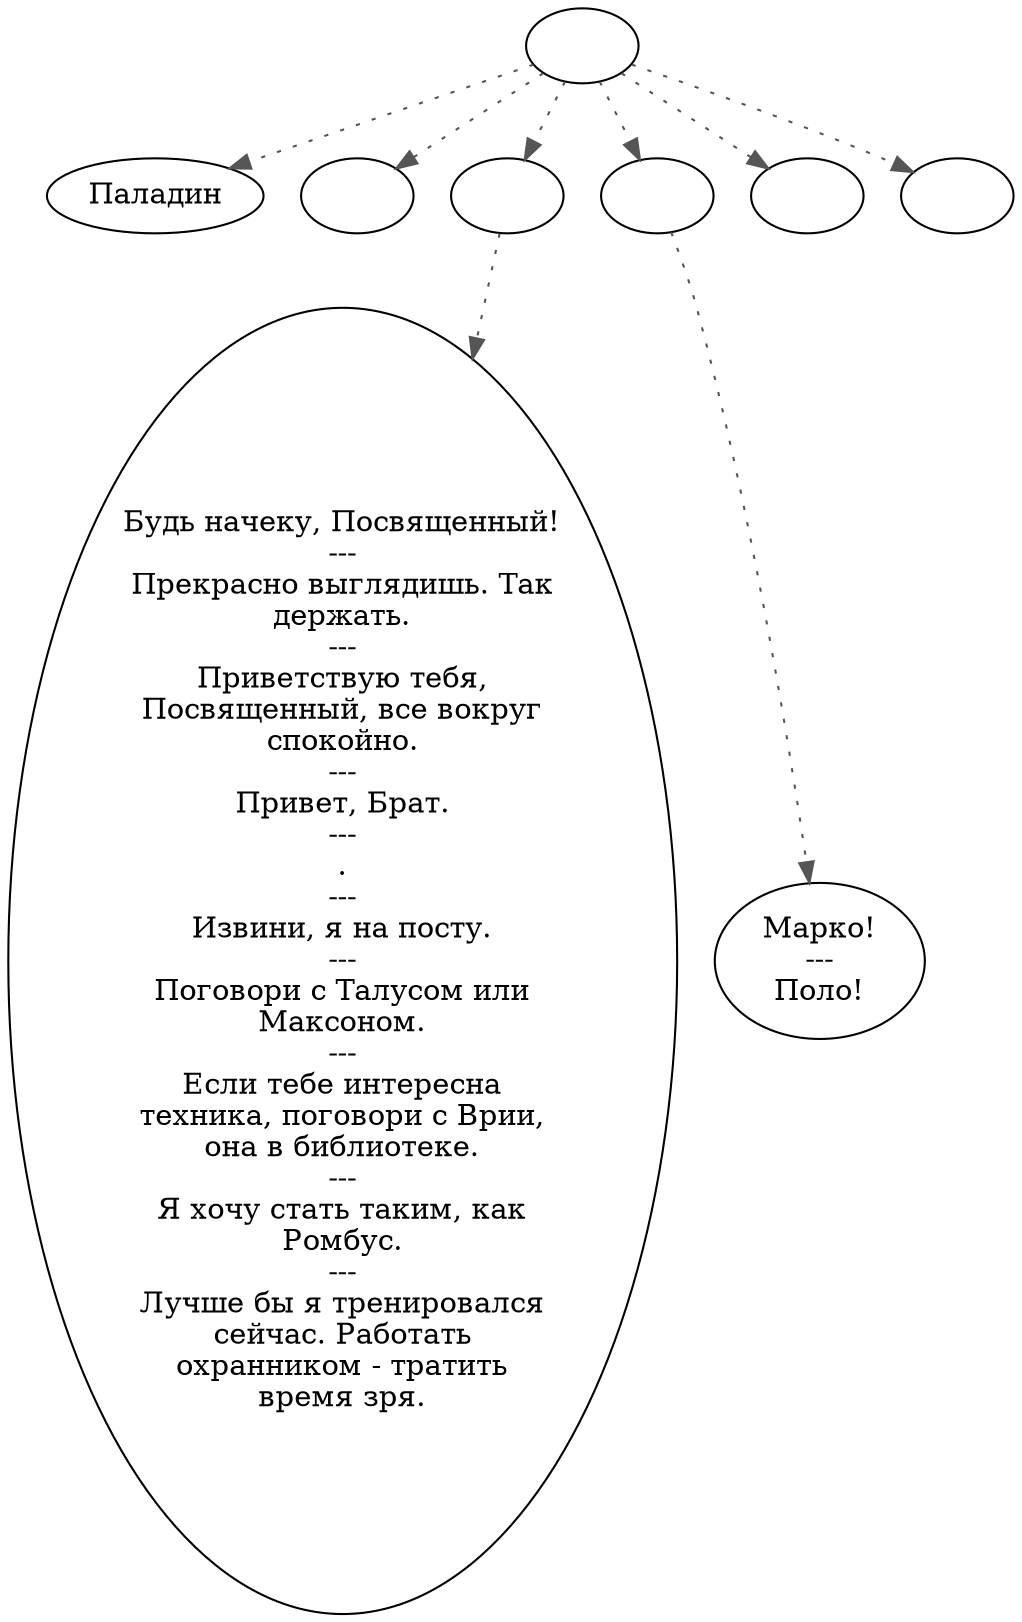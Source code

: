 digraph paladina {
  "start" [style=filled       fillcolor="#FFFFFF"       color="#000000"]
  "start" -> "look_at_p_proc" [style=dotted color="#555555"]
  "start" -> "pickup_p_proc" [style=dotted color="#555555"]
  "start" -> "talk_p_proc" [style=dotted color="#555555"]
  "start" -> "time_p_proc" [style=dotted color="#555555"]
  "start" -> "critter_p_proc" [style=dotted color="#555555"]
  "start" -> "destroy_p_proc" [style=dotted color="#555555"]
  "start" [label=""]
  "PaladinARandom" [style=filled       fillcolor="#FFFFFF"       color="#000000"]
  "PaladinARandom" [label="Будь начеку, Посвященный!\n---\nПрекрасно выглядишь. Так\nдержать.\n---\nПриветствую тебя,\nПосвященный, все вокруг\nспокойно.\n---\nПривет, Брат.\n---\n.\n---\nИзвини, я на посту.\n---\nПоговори с Талусом или\nМаксоном.\n---\nЕсли тебе интересна\nтехника, поговори с Врии,\nона в библиотеке.\n---\nЯ хочу стать таким, как\nРомбус.\n---\nЛучше бы я тренировался\nсейчас. Работать\nохранником - тратить\nвремя зря."]
  "PaladinABackground" [style=filled       fillcolor="#FFFFFF"       color="#000000"]
  "PaladinABackground" [label="Марко!\n---\nПоло!"]
  "critter_p_proc" [style=filled       fillcolor="#FFFFFF"       color="#000000"]
  "critter_p_proc" [label=""]
  "pickup_p_proc" [style=filled       fillcolor="#FFFFFF"       color="#000000"]
  "pickup_p_proc" [label=""]
  "talk_p_proc" [style=filled       fillcolor="#FFFFFF"       color="#000000"]
  "talk_p_proc" -> "PaladinARandom" [style=dotted color="#555555"]
  "talk_p_proc" [label=""]
  "destroy_p_proc" [style=filled       fillcolor="#FFFFFF"       color="#000000"]
  "destroy_p_proc" [label=""]
  "look_at_p_proc" [style=filled       fillcolor="#FFFFFF"       color="#000000"]
  "look_at_p_proc" [label="Паладин"]
  "time_p_proc" [style=filled       fillcolor="#FFFFFF"       color="#000000"]
  "time_p_proc" -> "PaladinABackground" [style=dotted color="#555555"]
  "time_p_proc" [label=""]
}